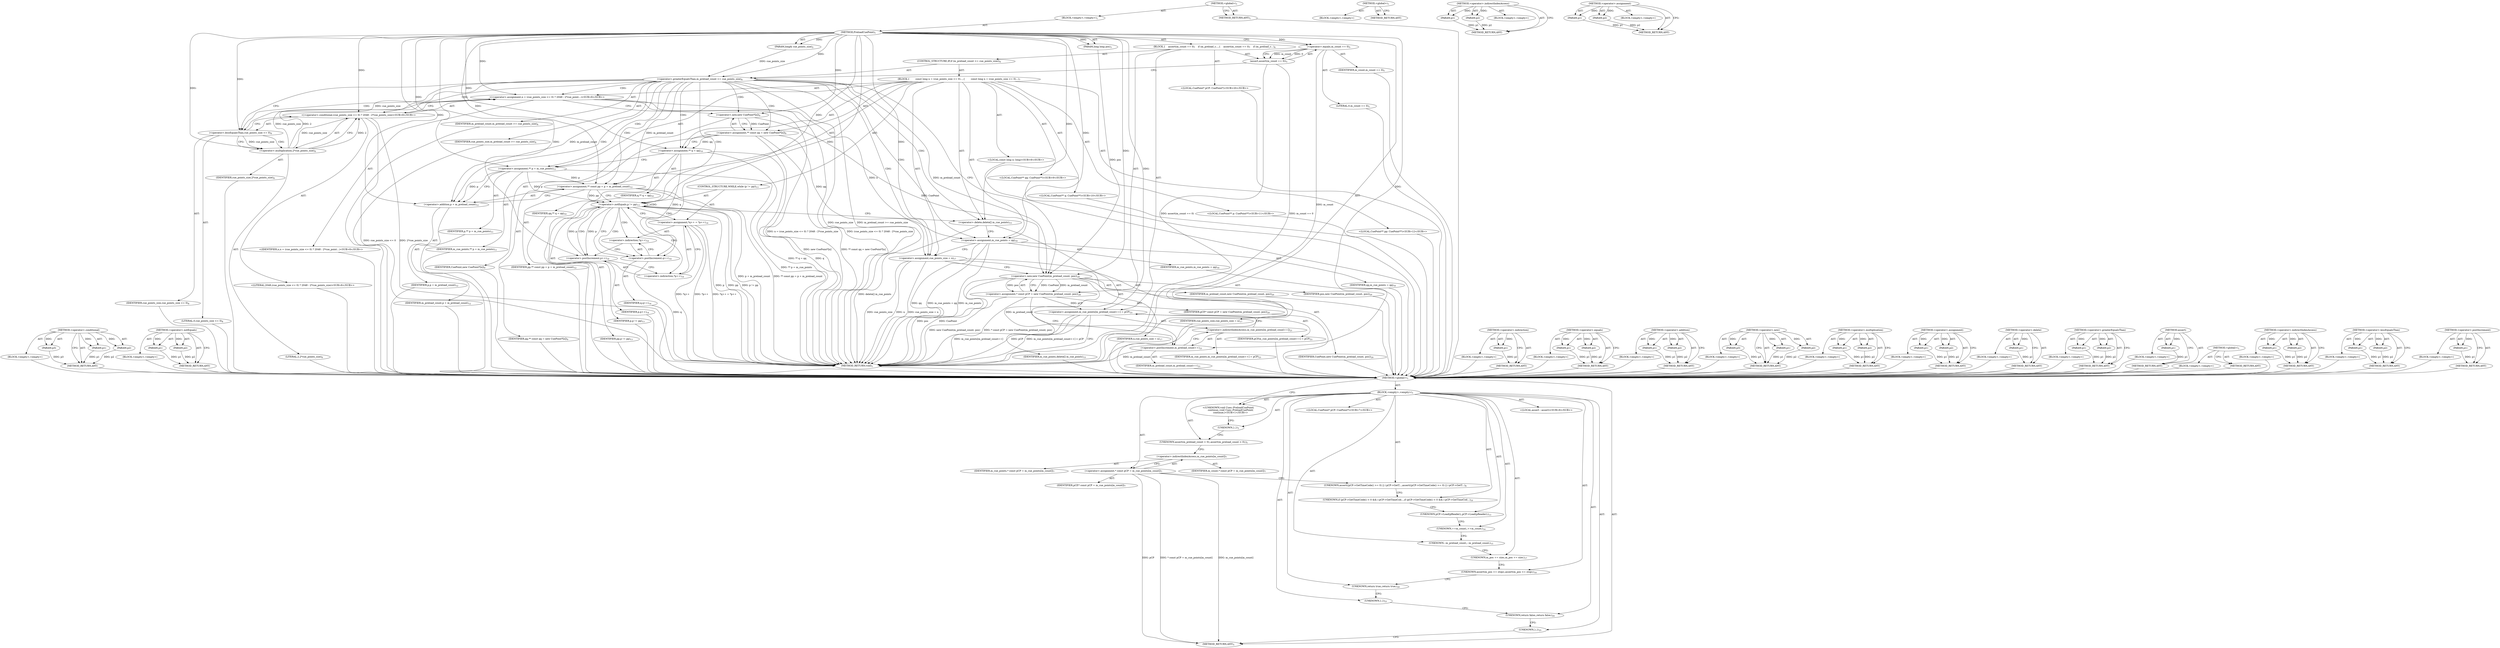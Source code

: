 digraph "&lt;operator&gt;.assignment" {
vulnerable_129 [label=<(METHOD,&lt;operator&gt;.conditional)>];
vulnerable_130 [label=<(PARAM,p1)>];
vulnerable_131 [label=<(PARAM,p2)>];
vulnerable_132 [label=<(PARAM,p3)>];
vulnerable_133 [label=<(BLOCK,&lt;empty&gt;,&lt;empty&gt;)>];
vulnerable_134 [label=<(METHOD_RETURN,ANY)>];
vulnerable_156 [label=<(METHOD,&lt;operator&gt;.notEquals)>];
vulnerable_157 [label=<(PARAM,p1)>];
vulnerable_158 [label=<(PARAM,p2)>];
vulnerable_159 [label=<(BLOCK,&lt;empty&gt;,&lt;empty&gt;)>];
vulnerable_160 [label=<(METHOD_RETURN,ANY)>];
vulnerable_6 [label=<(METHOD,&lt;global&gt;)<SUB>1</SUB>>];
vulnerable_7 [label=<(BLOCK,&lt;empty&gt;,&lt;empty&gt;)<SUB>1</SUB>>];
vulnerable_8 [label=<(METHOD,PreloadCuePoint)<SUB>1</SUB>>];
vulnerable_9 [label=<(PARAM,long&amp; cue_points_size)<SUB>2</SUB>>];
vulnerable_10 [label=<(PARAM,long long pos)<SUB>3</SUB>>];
vulnerable_11 [label=<(BLOCK,{
    assert(m_count == 0);
    if (m_preload_c...,{
    assert(m_count == 0);
    if (m_preload_c...)<SUB>4</SUB>>];
vulnerable_12 [label=<(assert,assert(m_count == 0))<SUB>5</SUB>>];
vulnerable_13 [label=<(&lt;operator&gt;.equals,m_count == 0)<SUB>5</SUB>>];
vulnerable_14 [label=<(IDENTIFIER,m_count,m_count == 0)<SUB>5</SUB>>];
vulnerable_15 [label=<(LITERAL,0,m_count == 0)<SUB>5</SUB>>];
vulnerable_16 [label=<(CONTROL_STRUCTURE,IF,if (m_preload_count &gt;= cue_points_size))<SUB>6</SUB>>];
vulnerable_17 [label=<(&lt;operator&gt;.greaterEqualsThan,m_preload_count &gt;= cue_points_size)<SUB>6</SUB>>];
vulnerable_18 [label=<(IDENTIFIER,m_preload_count,m_preload_count &gt;= cue_points_size)<SUB>6</SUB>>];
vulnerable_19 [label=<(IDENTIFIER,cue_points_size,m_preload_count &gt;= cue_points_size)<SUB>6</SUB>>];
vulnerable_20 [label=<(BLOCK,{
        const long n = (cue_points_size &lt;= 0)...,{
        const long n = (cue_points_size &lt;= 0)...)<SUB>7</SUB>>];
vulnerable_21 [label="<(LOCAL,const long n: long)<SUB>8</SUB>>"];
vulnerable_22 [label="<(&lt;operator&gt;.assignment,n = (cue_points_size &lt;= 0) ? 2048 : 2*cue_point...)<SUB>8</SUB>>"];
vulnerable_23 [label="<(IDENTIFIER,n,n = (cue_points_size &lt;= 0) ? 2048 : 2*cue_point...)<SUB>8</SUB>>"];
vulnerable_24 [label="<(&lt;operator&gt;.conditional,(cue_points_size &lt;= 0) ? 2048 : 2*cue_points_size)<SUB>8</SUB>>"];
vulnerable_25 [label=<(&lt;operator&gt;.lessEqualsThan,cue_points_size &lt;= 0)<SUB>8</SUB>>];
vulnerable_26 [label=<(IDENTIFIER,cue_points_size,cue_points_size &lt;= 0)<SUB>8</SUB>>];
vulnerable_27 [label=<(LITERAL,0,cue_points_size &lt;= 0)<SUB>8</SUB>>];
vulnerable_28 [label="<(LITERAL,2048,(cue_points_size &lt;= 0) ? 2048 : 2*cue_points_size)<SUB>8</SUB>>"];
vulnerable_29 [label=<(&lt;operator&gt;.multiplication,2*cue_points_size)<SUB>8</SUB>>];
vulnerable_30 [label=<(LITERAL,2,2*cue_points_size)<SUB>8</SUB>>];
vulnerable_31 [label=<(IDENTIFIER,cue_points_size,2*cue_points_size)<SUB>8</SUB>>];
vulnerable_32 [label="<(LOCAL,CuePoint** qq: CuePoint**)<SUB>9</SUB>>"];
vulnerable_33 [label=<(&lt;operator&gt;.assignment,** const qq = new CuePoint*[n])<SUB>9</SUB>>];
vulnerable_34 [label=<(IDENTIFIER,qq,** const qq = new CuePoint*[n])<SUB>9</SUB>>];
vulnerable_35 [label=<(&lt;operator&gt;.new,new CuePoint*[n])<SUB>9</SUB>>];
vulnerable_36 [label=<(IDENTIFIER,CuePoint,new CuePoint*[n])<SUB>9</SUB>>];
vulnerable_37 [label="<(LOCAL,CuePoint** q: CuePoint**)<SUB>10</SUB>>"];
vulnerable_38 [label=<(&lt;operator&gt;.assignment,** q = qq)<SUB>10</SUB>>];
vulnerable_39 [label=<(IDENTIFIER,q,** q = qq)<SUB>10</SUB>>];
vulnerable_40 [label=<(IDENTIFIER,qq,** q = qq)<SUB>10</SUB>>];
vulnerable_41 [label="<(LOCAL,CuePoint** p: CuePoint**)<SUB>11</SUB>>"];
vulnerable_42 [label=<(&lt;operator&gt;.assignment,** p = m_cue_points)<SUB>11</SUB>>];
vulnerable_43 [label=<(IDENTIFIER,p,** p = m_cue_points)<SUB>11</SUB>>];
vulnerable_44 [label=<(IDENTIFIER,m_cue_points,** p = m_cue_points)<SUB>11</SUB>>];
vulnerable_45 [label="<(LOCAL,CuePoint** pp: CuePoint**)<SUB>12</SUB>>"];
vulnerable_46 [label=<(&lt;operator&gt;.assignment,** const pp = p + m_preload_count)<SUB>12</SUB>>];
vulnerable_47 [label=<(IDENTIFIER,pp,** const pp = p + m_preload_count)<SUB>12</SUB>>];
vulnerable_48 [label=<(&lt;operator&gt;.addition,p + m_preload_count)<SUB>12</SUB>>];
vulnerable_49 [label=<(IDENTIFIER,p,p + m_preload_count)<SUB>12</SUB>>];
vulnerable_50 [label=<(IDENTIFIER,m_preload_count,p + m_preload_count)<SUB>12</SUB>>];
vulnerable_51 [label=<(CONTROL_STRUCTURE,WHILE,while (p != pp))<SUB>13</SUB>>];
vulnerable_52 [label=<(&lt;operator&gt;.notEquals,p != pp)<SUB>13</SUB>>];
vulnerable_53 [label=<(IDENTIFIER,p,p != pp)<SUB>13</SUB>>];
vulnerable_54 [label=<(IDENTIFIER,pp,p != pp)<SUB>13</SUB>>];
vulnerable_55 [label=<(&lt;operator&gt;.assignment,*q++ = *p++)<SUB>14</SUB>>];
vulnerable_56 [label=<(&lt;operator&gt;.indirection,*q++)<SUB>14</SUB>>];
vulnerable_57 [label=<(&lt;operator&gt;.postIncrement,q++)<SUB>14</SUB>>];
vulnerable_58 [label=<(IDENTIFIER,q,q++)<SUB>14</SUB>>];
vulnerable_59 [label=<(&lt;operator&gt;.indirection,*p++)<SUB>14</SUB>>];
vulnerable_60 [label=<(&lt;operator&gt;.postIncrement,p++)<SUB>14</SUB>>];
vulnerable_61 [label=<(IDENTIFIER,p,p++)<SUB>14</SUB>>];
vulnerable_62 [label=<(&lt;operator&gt;.delete,delete[] m_cue_points)<SUB>15</SUB>>];
vulnerable_63 [label=<(IDENTIFIER,m_cue_points,delete[] m_cue_points)<SUB>15</SUB>>];
vulnerable_64 [label=<(&lt;operator&gt;.assignment,m_cue_points = qq)<SUB>16</SUB>>];
vulnerable_65 [label=<(IDENTIFIER,m_cue_points,m_cue_points = qq)<SUB>16</SUB>>];
vulnerable_66 [label=<(IDENTIFIER,qq,m_cue_points = qq)<SUB>16</SUB>>];
vulnerable_67 [label=<(&lt;operator&gt;.assignment,cue_points_size = n)<SUB>17</SUB>>];
vulnerable_68 [label=<(IDENTIFIER,cue_points_size,cue_points_size = n)<SUB>17</SUB>>];
vulnerable_69 [label=<(IDENTIFIER,n,cue_points_size = n)<SUB>17</SUB>>];
vulnerable_70 [label="<(LOCAL,CuePoint* pCP: CuePoint*)<SUB>20</SUB>>"];
vulnerable_71 [label=<(&lt;operator&gt;.assignment,* const pCP = new CuePoint(m_preload_count, pos))<SUB>20</SUB>>];
vulnerable_72 [label=<(IDENTIFIER,pCP,* const pCP = new CuePoint(m_preload_count, pos))<SUB>20</SUB>>];
vulnerable_73 [label=<(&lt;operator&gt;.new,new CuePoint(m_preload_count, pos))<SUB>20</SUB>>];
vulnerable_74 [label=<(IDENTIFIER,CuePoint,new CuePoint(m_preload_count, pos))<SUB>20</SUB>>];
vulnerable_75 [label=<(IDENTIFIER,m_preload_count,new CuePoint(m_preload_count, pos))<SUB>20</SUB>>];
vulnerable_76 [label=<(IDENTIFIER,pos,new CuePoint(m_preload_count, pos))<SUB>20</SUB>>];
vulnerable_77 [label=<(&lt;operator&gt;.assignment,m_cue_points[m_preload_count++] = pCP)<SUB>21</SUB>>];
vulnerable_78 [label=<(&lt;operator&gt;.indirectIndexAccess,m_cue_points[m_preload_count++])<SUB>21</SUB>>];
vulnerable_79 [label=<(IDENTIFIER,m_cue_points,m_cue_points[m_preload_count++] = pCP)<SUB>21</SUB>>];
vulnerable_80 [label=<(&lt;operator&gt;.postIncrement,m_preload_count++)<SUB>21</SUB>>];
vulnerable_81 [label=<(IDENTIFIER,m_preload_count,m_preload_count++)<SUB>21</SUB>>];
vulnerable_82 [label=<(IDENTIFIER,pCP,m_cue_points[m_preload_count++] = pCP)<SUB>21</SUB>>];
vulnerable_83 [label=<(METHOD_RETURN,void)<SUB>1</SUB>>];
vulnerable_85 [label=<(METHOD_RETURN,ANY)<SUB>1</SUB>>];
vulnerable_161 [label=<(METHOD,&lt;operator&gt;.indirection)>];
vulnerable_162 [label=<(PARAM,p1)>];
vulnerable_163 [label=<(BLOCK,&lt;empty&gt;,&lt;empty&gt;)>];
vulnerable_164 [label=<(METHOD_RETURN,ANY)>];
vulnerable_114 [label=<(METHOD,&lt;operator&gt;.equals)>];
vulnerable_115 [label=<(PARAM,p1)>];
vulnerable_116 [label=<(PARAM,p2)>];
vulnerable_117 [label=<(BLOCK,&lt;empty&gt;,&lt;empty&gt;)>];
vulnerable_118 [label=<(METHOD_RETURN,ANY)>];
vulnerable_151 [label=<(METHOD,&lt;operator&gt;.addition)>];
vulnerable_152 [label=<(PARAM,p1)>];
vulnerable_153 [label=<(PARAM,p2)>];
vulnerable_154 [label=<(BLOCK,&lt;empty&gt;,&lt;empty&gt;)>];
vulnerable_155 [label=<(METHOD_RETURN,ANY)>];
vulnerable_145 [label=<(METHOD,&lt;operator&gt;.new)>];
vulnerable_146 [label=<(PARAM,p1)>];
vulnerable_147 [label=<(PARAM,p2)>];
vulnerable_148 [label=<(PARAM,p3)>];
vulnerable_149 [label=<(BLOCK,&lt;empty&gt;,&lt;empty&gt;)>];
vulnerable_150 [label=<(METHOD_RETURN,ANY)>];
vulnerable_140 [label=<(METHOD,&lt;operator&gt;.multiplication)>];
vulnerable_141 [label=<(PARAM,p1)>];
vulnerable_142 [label=<(PARAM,p2)>];
vulnerable_143 [label=<(BLOCK,&lt;empty&gt;,&lt;empty&gt;)>];
vulnerable_144 [label=<(METHOD_RETURN,ANY)>];
vulnerable_124 [label=<(METHOD,&lt;operator&gt;.assignment)>];
vulnerable_125 [label=<(PARAM,p1)>];
vulnerable_126 [label=<(PARAM,p2)>];
vulnerable_127 [label=<(BLOCK,&lt;empty&gt;,&lt;empty&gt;)>];
vulnerable_128 [label=<(METHOD_RETURN,ANY)>];
vulnerable_169 [label=<(METHOD,&lt;operator&gt;.delete)>];
vulnerable_170 [label=<(PARAM,p1)>];
vulnerable_171 [label=<(BLOCK,&lt;empty&gt;,&lt;empty&gt;)>];
vulnerable_172 [label=<(METHOD_RETURN,ANY)>];
vulnerable_119 [label=<(METHOD,&lt;operator&gt;.greaterEqualsThan)>];
vulnerable_120 [label=<(PARAM,p1)>];
vulnerable_121 [label=<(PARAM,p2)>];
vulnerable_122 [label=<(BLOCK,&lt;empty&gt;,&lt;empty&gt;)>];
vulnerable_123 [label=<(METHOD_RETURN,ANY)>];
vulnerable_110 [label=<(METHOD,assert)>];
vulnerable_111 [label=<(PARAM,p1)>];
vulnerable_112 [label=<(BLOCK,&lt;empty&gt;,&lt;empty&gt;)>];
vulnerable_113 [label=<(METHOD_RETURN,ANY)>];
vulnerable_104 [label=<(METHOD,&lt;global&gt;)<SUB>1</SUB>>];
vulnerable_105 [label=<(BLOCK,&lt;empty&gt;,&lt;empty&gt;)>];
vulnerable_106 [label=<(METHOD_RETURN,ANY)>];
vulnerable_173 [label=<(METHOD,&lt;operator&gt;.indirectIndexAccess)>];
vulnerable_174 [label=<(PARAM,p1)>];
vulnerable_175 [label=<(PARAM,p2)>];
vulnerable_176 [label=<(BLOCK,&lt;empty&gt;,&lt;empty&gt;)>];
vulnerable_177 [label=<(METHOD_RETURN,ANY)>];
vulnerable_135 [label=<(METHOD,&lt;operator&gt;.lessEqualsThan)>];
vulnerable_136 [label=<(PARAM,p1)>];
vulnerable_137 [label=<(PARAM,p2)>];
vulnerable_138 [label=<(BLOCK,&lt;empty&gt;,&lt;empty&gt;)>];
vulnerable_139 [label=<(METHOD_RETURN,ANY)>];
vulnerable_165 [label=<(METHOD,&lt;operator&gt;.postIncrement)>];
vulnerable_166 [label=<(PARAM,p1)>];
vulnerable_167 [label=<(BLOCK,&lt;empty&gt;,&lt;empty&gt;)>];
vulnerable_168 [label=<(METHOD_RETURN,ANY)>];
fixed_6 [label=<(METHOD,&lt;global&gt;)<SUB>1</SUB>>];
fixed_7 [label=<(BLOCK,&lt;empty&gt;,&lt;empty&gt;)<SUB>1</SUB>>];
fixed_8 [label="<(UNKNOWN,void Cues::PreloadCuePoint(
      continue;,void Cues::PreloadCuePoint(
      continue;)<SUB>1</SUB>>"];
fixed_9 [label=<(UNKNOWN,},})<SUB>3</SUB>>];
fixed_10 [label=<(UNKNOWN,assert(m_preload_count &gt; 0);,assert(m_preload_count &gt; 0);)<SUB>5</SUB>>];
fixed_11 [label="<(LOCAL,CuePoint* pCP: CuePoint*)<SUB>7</SUB>>"];
fixed_12 [label=<(&lt;operator&gt;.assignment,* const pCP = m_cue_points[m_count])<SUB>7</SUB>>];
fixed_13 [label=<(IDENTIFIER,pCP,* const pCP = m_cue_points[m_count])<SUB>7</SUB>>];
fixed_14 [label=<(&lt;operator&gt;.indirectIndexAccess,m_cue_points[m_count])<SUB>7</SUB>>];
fixed_15 [label=<(IDENTIFIER,m_cue_points,* const pCP = m_cue_points[m_count])<SUB>7</SUB>>];
fixed_16 [label=<(IDENTIFIER,m_count,* const pCP = m_cue_points[m_count])<SUB>7</SUB>>];
fixed_17 [label="<(LOCAL,assert : assert)<SUB>8</SUB>>"];
fixed_18 [label=<(UNKNOWN,assert((pCP-&gt;GetTimeCode() &gt;= 0) || (-pCP-&gt;GetT...,assert((pCP-&gt;GetTimeCode() &gt;= 0) || (-pCP-&gt;GetT...)<SUB>9</SUB>>];
fixed_19 [label=<(UNKNOWN,if (pCP-&gt;GetTimeCode() &lt; 0 &amp;&amp; (-pCP-&gt;GetTimeCod...,if (pCP-&gt;GetTimeCode() &lt; 0 &amp;&amp; (-pCP-&gt;GetTimeCod...)<SUB>10</SUB>>];
fixed_20 [label=<(UNKNOWN,pCP-&gt;Load(pReader);,pCP-&gt;Load(pReader);)<SUB>13</SUB>>];
fixed_21 [label=<(UNKNOWN,++m_count;,++m_count;)<SUB>14</SUB>>];
fixed_22 [label=<(UNKNOWN,--m_preload_count;,--m_preload_count;)<SUB>15</SUB>>];
fixed_23 [label=<(UNKNOWN,m_pos += size;,m_pos += size;)<SUB>17</SUB>>];
fixed_24 [label=<(UNKNOWN,assert(m_pos &lt;= stop);,assert(m_pos &lt;= stop);)<SUB>18</SUB>>];
fixed_25 [label=<(UNKNOWN,return true;,return true;)<SUB>20</SUB>>];
fixed_26 [label=<(UNKNOWN,},})<SUB>21</SUB>>];
fixed_27 [label=<(UNKNOWN,return false;,return false;)<SUB>24</SUB>>];
fixed_28 [label=<(UNKNOWN,},})<SUB>25</SUB>>];
fixed_29 [label=<(METHOD_RETURN,ANY)<SUB>1</SUB>>];
fixed_38 [label=<(METHOD,&lt;global&gt;)<SUB>1</SUB>>];
fixed_39 [label=<(BLOCK,&lt;empty&gt;,&lt;empty&gt;)>];
fixed_40 [label=<(METHOD_RETURN,ANY)>];
fixed_49 [label=<(METHOD,&lt;operator&gt;.indirectIndexAccess)>];
fixed_50 [label=<(PARAM,p1)>];
fixed_51 [label=<(PARAM,p2)>];
fixed_52 [label=<(BLOCK,&lt;empty&gt;,&lt;empty&gt;)>];
fixed_53 [label=<(METHOD_RETURN,ANY)>];
fixed_44 [label=<(METHOD,&lt;operator&gt;.assignment)>];
fixed_45 [label=<(PARAM,p1)>];
fixed_46 [label=<(PARAM,p2)>];
fixed_47 [label=<(BLOCK,&lt;empty&gt;,&lt;empty&gt;)>];
fixed_48 [label=<(METHOD_RETURN,ANY)>];
vulnerable_129 -> vulnerable_130  [key=0, label="AST: "];
vulnerable_129 -> vulnerable_130  [key=1, label="DDG: "];
vulnerable_129 -> vulnerable_133  [key=0, label="AST: "];
vulnerable_129 -> vulnerable_131  [key=0, label="AST: "];
vulnerable_129 -> vulnerable_131  [key=1, label="DDG: "];
vulnerable_129 -> vulnerable_134  [key=0, label="AST: "];
vulnerable_129 -> vulnerable_134  [key=1, label="CFG: "];
vulnerable_129 -> vulnerable_132  [key=0, label="AST: "];
vulnerable_129 -> vulnerable_132  [key=1, label="DDG: "];
vulnerable_130 -> vulnerable_134  [key=0, label="DDG: p1"];
vulnerable_131 -> vulnerable_134  [key=0, label="DDG: p2"];
vulnerable_132 -> vulnerable_134  [key=0, label="DDG: p3"];
vulnerable_133 -> fixed_6  [key=0];
vulnerable_134 -> fixed_6  [key=0];
vulnerable_156 -> vulnerable_157  [key=0, label="AST: "];
vulnerable_156 -> vulnerable_157  [key=1, label="DDG: "];
vulnerable_156 -> vulnerable_159  [key=0, label="AST: "];
vulnerable_156 -> vulnerable_158  [key=0, label="AST: "];
vulnerable_156 -> vulnerable_158  [key=1, label="DDG: "];
vulnerable_156 -> vulnerable_160  [key=0, label="AST: "];
vulnerable_156 -> vulnerable_160  [key=1, label="CFG: "];
vulnerable_157 -> vulnerable_160  [key=0, label="DDG: p1"];
vulnerable_158 -> vulnerable_160  [key=0, label="DDG: p2"];
vulnerable_159 -> fixed_6  [key=0];
vulnerable_160 -> fixed_6  [key=0];
vulnerable_6 -> vulnerable_7  [key=0, label="AST: "];
vulnerable_6 -> vulnerable_85  [key=0, label="AST: "];
vulnerable_6 -> vulnerable_85  [key=1, label="CFG: "];
vulnerable_7 -> vulnerable_8  [key=0, label="AST: "];
vulnerable_8 -> vulnerable_9  [key=0, label="AST: "];
vulnerable_8 -> vulnerable_9  [key=1, label="DDG: "];
vulnerable_8 -> vulnerable_10  [key=0, label="AST: "];
vulnerable_8 -> vulnerable_10  [key=1, label="DDG: "];
vulnerable_8 -> vulnerable_11  [key=0, label="AST: "];
vulnerable_8 -> vulnerable_83  [key=0, label="AST: "];
vulnerable_8 -> vulnerable_13  [key=0, label="CFG: "];
vulnerable_8 -> vulnerable_13  [key=1, label="DDG: "];
vulnerable_8 -> vulnerable_77  [key=0, label="DDG: "];
vulnerable_8 -> vulnerable_17  [key=0, label="DDG: "];
vulnerable_8 -> vulnerable_22  [key=0, label="DDG: "];
vulnerable_8 -> vulnerable_38  [key=0, label="DDG: "];
vulnerable_8 -> vulnerable_42  [key=0, label="DDG: "];
vulnerable_8 -> vulnerable_46  [key=0, label="DDG: "];
vulnerable_8 -> vulnerable_64  [key=0, label="DDG: "];
vulnerable_8 -> vulnerable_67  [key=0, label="DDG: "];
vulnerable_8 -> vulnerable_73  [key=0, label="DDG: "];
vulnerable_8 -> vulnerable_62  [key=0, label="DDG: "];
vulnerable_8 -> vulnerable_80  [key=0, label="DDG: "];
vulnerable_8 -> vulnerable_24  [key=0, label="DDG: "];
vulnerable_8 -> vulnerable_35  [key=0, label="DDG: "];
vulnerable_8 -> vulnerable_48  [key=0, label="DDG: "];
vulnerable_8 -> vulnerable_52  [key=0, label="DDG: "];
vulnerable_8 -> vulnerable_25  [key=0, label="DDG: "];
vulnerable_8 -> vulnerable_29  [key=0, label="DDG: "];
vulnerable_8 -> vulnerable_57  [key=0, label="DDG: "];
vulnerable_8 -> vulnerable_60  [key=0, label="DDG: "];
vulnerable_9 -> vulnerable_17  [key=0, label="DDG: cue_points_size"];
vulnerable_10 -> vulnerable_73  [key=0, label="DDG: pos"];
vulnerable_11 -> vulnerable_12  [key=0, label="AST: "];
vulnerable_11 -> vulnerable_16  [key=0, label="AST: "];
vulnerable_11 -> vulnerable_70  [key=0, label="AST: "];
vulnerable_11 -> vulnerable_71  [key=0, label="AST: "];
vulnerable_11 -> vulnerable_77  [key=0, label="AST: "];
vulnerable_12 -> vulnerable_13  [key=0, label="AST: "];
vulnerable_12 -> vulnerable_17  [key=0, label="CFG: "];
vulnerable_12 -> vulnerable_83  [key=0, label="DDG: m_count == 0"];
vulnerable_12 -> vulnerable_83  [key=1, label="DDG: assert(m_count == 0)"];
vulnerable_13 -> vulnerable_14  [key=0, label="AST: "];
vulnerable_13 -> vulnerable_15  [key=0, label="AST: "];
vulnerable_13 -> vulnerable_12  [key=0, label="CFG: "];
vulnerable_13 -> vulnerable_12  [key=1, label="DDG: m_count"];
vulnerable_13 -> vulnerable_12  [key=2, label="DDG: 0"];
vulnerable_13 -> vulnerable_83  [key=0, label="DDG: m_count"];
vulnerable_14 -> fixed_6  [key=0];
vulnerable_15 -> fixed_6  [key=0];
vulnerable_16 -> vulnerable_17  [key=0, label="AST: "];
vulnerable_16 -> vulnerable_20  [key=0, label="AST: "];
vulnerable_17 -> vulnerable_18  [key=0, label="AST: "];
vulnerable_17 -> vulnerable_19  [key=0, label="AST: "];
vulnerable_17 -> vulnerable_25  [key=0, label="CFG: "];
vulnerable_17 -> vulnerable_25  [key=1, label="DDG: cue_points_size"];
vulnerable_17 -> vulnerable_25  [key=2, label="CDG: "];
vulnerable_17 -> vulnerable_73  [key=0, label="CFG: "];
vulnerable_17 -> vulnerable_73  [key=1, label="DDG: m_preload_count"];
vulnerable_17 -> vulnerable_83  [key=0, label="DDG: cue_points_size"];
vulnerable_17 -> vulnerable_83  [key=1, label="DDG: m_preload_count &gt;= cue_points_size"];
vulnerable_17 -> vulnerable_46  [key=0, label="DDG: m_preload_count"];
vulnerable_17 -> vulnerable_46  [key=1, label="CDG: "];
vulnerable_17 -> vulnerable_48  [key=0, label="DDG: m_preload_count"];
vulnerable_17 -> vulnerable_48  [key=1, label="CDG: "];
vulnerable_17 -> vulnerable_24  [key=0, label="CDG: "];
vulnerable_17 -> vulnerable_33  [key=0, label="CDG: "];
vulnerable_17 -> vulnerable_64  [key=0, label="CDG: "];
vulnerable_17 -> vulnerable_42  [key=0, label="CDG: "];
vulnerable_17 -> vulnerable_52  [key=0, label="CDG: "];
vulnerable_17 -> vulnerable_38  [key=0, label="CDG: "];
vulnerable_17 -> vulnerable_22  [key=0, label="CDG: "];
vulnerable_17 -> vulnerable_67  [key=0, label="CDG: "];
vulnerable_17 -> vulnerable_35  [key=0, label="CDG: "];
vulnerable_17 -> vulnerable_62  [key=0, label="CDG: "];
vulnerable_18 -> fixed_6  [key=0];
vulnerable_19 -> fixed_6  [key=0];
vulnerable_20 -> vulnerable_21  [key=0, label="AST: "];
vulnerable_20 -> vulnerable_22  [key=0, label="AST: "];
vulnerable_20 -> vulnerable_32  [key=0, label="AST: "];
vulnerable_20 -> vulnerable_33  [key=0, label="AST: "];
vulnerable_20 -> vulnerable_37  [key=0, label="AST: "];
vulnerable_20 -> vulnerable_38  [key=0, label="AST: "];
vulnerable_20 -> vulnerable_41  [key=0, label="AST: "];
vulnerable_20 -> vulnerable_42  [key=0, label="AST: "];
vulnerable_20 -> vulnerable_45  [key=0, label="AST: "];
vulnerable_20 -> vulnerable_46  [key=0, label="AST: "];
vulnerable_20 -> vulnerable_51  [key=0, label="AST: "];
vulnerable_20 -> vulnerable_62  [key=0, label="AST: "];
vulnerable_20 -> vulnerable_64  [key=0, label="AST: "];
vulnerable_20 -> vulnerable_67  [key=0, label="AST: "];
vulnerable_21 -> fixed_6  [key=0];
vulnerable_22 -> vulnerable_23  [key=0, label="AST: "];
vulnerable_22 -> vulnerable_24  [key=0, label="AST: "];
vulnerable_22 -> vulnerable_35  [key=0, label="CFG: "];
vulnerable_22 -> vulnerable_83  [key=0, label="DDG: (cue_points_size &lt;= 0) ? 2048 : 2*cue_points_size"];
vulnerable_22 -> vulnerable_83  [key=1, label="DDG: n = (cue_points_size &lt;= 0) ? 2048 : 2*cue_points_size"];
vulnerable_22 -> vulnerable_67  [key=0, label="DDG: n"];
vulnerable_23 -> fixed_6  [key=0];
vulnerable_24 -> vulnerable_25  [key=0, label="AST: "];
vulnerable_24 -> vulnerable_28  [key=0, label="AST: "];
vulnerable_24 -> vulnerable_29  [key=0, label="AST: "];
vulnerable_24 -> vulnerable_22  [key=0, label="CFG: "];
vulnerable_24 -> vulnerable_83  [key=0, label="DDG: cue_points_size &lt;= 0"];
vulnerable_24 -> vulnerable_83  [key=1, label="DDG: 2*cue_points_size"];
vulnerable_25 -> vulnerable_26  [key=0, label="AST: "];
vulnerable_25 -> vulnerable_27  [key=0, label="AST: "];
vulnerable_25 -> vulnerable_24  [key=0, label="CFG: "];
vulnerable_25 -> vulnerable_29  [key=0, label="CFG: "];
vulnerable_25 -> vulnerable_29  [key=1, label="DDG: cue_points_size"];
vulnerable_25 -> vulnerable_29  [key=2, label="CDG: "];
vulnerable_26 -> fixed_6  [key=0];
vulnerable_27 -> fixed_6  [key=0];
vulnerable_28 -> fixed_6  [key=0];
vulnerable_29 -> vulnerable_30  [key=0, label="AST: "];
vulnerable_29 -> vulnerable_31  [key=0, label="AST: "];
vulnerable_29 -> vulnerable_24  [key=0, label="CFG: "];
vulnerable_29 -> vulnerable_24  [key=1, label="DDG: 2"];
vulnerable_29 -> vulnerable_24  [key=2, label="DDG: cue_points_size"];
vulnerable_29 -> vulnerable_22  [key=0, label="DDG: 2"];
vulnerable_29 -> vulnerable_22  [key=1, label="DDG: cue_points_size"];
vulnerable_30 -> fixed_6  [key=0];
vulnerable_31 -> fixed_6  [key=0];
vulnerable_32 -> fixed_6  [key=0];
vulnerable_33 -> vulnerable_34  [key=0, label="AST: "];
vulnerable_33 -> vulnerable_35  [key=0, label="AST: "];
vulnerable_33 -> vulnerable_38  [key=0, label="CFG: "];
vulnerable_33 -> vulnerable_38  [key=1, label="DDG: qq"];
vulnerable_33 -> vulnerable_83  [key=0, label="DDG: new CuePoint*[n]"];
vulnerable_33 -> vulnerable_83  [key=1, label="DDG: ** const qq = new CuePoint*[n]"];
vulnerable_33 -> vulnerable_64  [key=0, label="DDG: qq"];
vulnerable_34 -> fixed_6  [key=0];
vulnerable_35 -> vulnerable_36  [key=0, label="AST: "];
vulnerable_35 -> vulnerable_33  [key=0, label="CFG: "];
vulnerable_35 -> vulnerable_33  [key=1, label="DDG: CuePoint"];
vulnerable_35 -> vulnerable_73  [key=0, label="DDG: CuePoint"];
vulnerable_36 -> fixed_6  [key=0];
vulnerable_37 -> fixed_6  [key=0];
vulnerable_38 -> vulnerable_39  [key=0, label="AST: "];
vulnerable_38 -> vulnerable_40  [key=0, label="AST: "];
vulnerable_38 -> vulnerable_42  [key=0, label="CFG: "];
vulnerable_38 -> vulnerable_83  [key=0, label="DDG: q"];
vulnerable_38 -> vulnerable_83  [key=1, label="DDG: ** q = qq"];
vulnerable_38 -> vulnerable_57  [key=0, label="DDG: q"];
vulnerable_39 -> fixed_6  [key=0];
vulnerable_40 -> fixed_6  [key=0];
vulnerable_41 -> fixed_6  [key=0];
vulnerable_42 -> vulnerable_43  [key=0, label="AST: "];
vulnerable_42 -> vulnerable_44  [key=0, label="AST: "];
vulnerable_42 -> vulnerable_48  [key=0, label="CFG: "];
vulnerable_42 -> vulnerable_48  [key=1, label="DDG: p"];
vulnerable_42 -> vulnerable_83  [key=0, label="DDG: ** p = m_cue_points"];
vulnerable_42 -> vulnerable_46  [key=0, label="DDG: p"];
vulnerable_42 -> vulnerable_52  [key=0, label="DDG: p"];
vulnerable_43 -> fixed_6  [key=0];
vulnerable_44 -> fixed_6  [key=0];
vulnerable_45 -> fixed_6  [key=0];
vulnerable_46 -> vulnerable_47  [key=0, label="AST: "];
vulnerable_46 -> vulnerable_48  [key=0, label="AST: "];
vulnerable_46 -> vulnerable_52  [key=0, label="CFG: "];
vulnerable_46 -> vulnerable_52  [key=1, label="DDG: pp"];
vulnerable_46 -> vulnerable_83  [key=0, label="DDG: p + m_preload_count"];
vulnerable_46 -> vulnerable_83  [key=1, label="DDG: ** const pp = p + m_preload_count"];
vulnerable_47 -> fixed_6  [key=0];
vulnerable_48 -> vulnerable_49  [key=0, label="AST: "];
vulnerable_48 -> vulnerable_50  [key=0, label="AST: "];
vulnerable_48 -> vulnerable_46  [key=0, label="CFG: "];
vulnerable_49 -> fixed_6  [key=0];
vulnerable_50 -> fixed_6  [key=0];
vulnerable_51 -> vulnerable_52  [key=0, label="AST: "];
vulnerable_51 -> vulnerable_55  [key=0, label="AST: "];
vulnerable_52 -> vulnerable_53  [key=0, label="AST: "];
vulnerable_52 -> vulnerable_54  [key=0, label="AST: "];
vulnerable_52 -> vulnerable_57  [key=0, label="CFG: "];
vulnerable_52 -> vulnerable_57  [key=1, label="CDG: "];
vulnerable_52 -> vulnerable_62  [key=0, label="CFG: "];
vulnerable_52 -> vulnerable_83  [key=0, label="DDG: p"];
vulnerable_52 -> vulnerable_83  [key=1, label="DDG: pp"];
vulnerable_52 -> vulnerable_83  [key=2, label="DDG: p != pp"];
vulnerable_52 -> vulnerable_60  [key=0, label="DDG: p"];
vulnerable_52 -> vulnerable_60  [key=1, label="CDG: "];
vulnerable_52 -> vulnerable_52  [key=0, label="CDG: "];
vulnerable_52 -> vulnerable_56  [key=0, label="CDG: "];
vulnerable_52 -> vulnerable_59  [key=0, label="CDG: "];
vulnerable_52 -> vulnerable_55  [key=0, label="CDG: "];
vulnerable_53 -> fixed_6  [key=0];
vulnerable_54 -> fixed_6  [key=0];
vulnerable_55 -> vulnerable_56  [key=0, label="AST: "];
vulnerable_55 -> vulnerable_59  [key=0, label="AST: "];
vulnerable_55 -> vulnerable_52  [key=0, label="CFG: "];
vulnerable_55 -> vulnerable_83  [key=0, label="DDG: *q++"];
vulnerable_55 -> vulnerable_83  [key=1, label="DDG: *p++"];
vulnerable_55 -> vulnerable_83  [key=2, label="DDG: *q++ = *p++"];
vulnerable_56 -> vulnerable_57  [key=0, label="AST: "];
vulnerable_56 -> vulnerable_60  [key=0, label="CFG: "];
vulnerable_57 -> vulnerable_58  [key=0, label="AST: "];
vulnerable_57 -> vulnerable_56  [key=0, label="CFG: "];
vulnerable_57 -> vulnerable_83  [key=0, label="DDG: q"];
vulnerable_58 -> fixed_6  [key=0];
vulnerable_59 -> vulnerable_60  [key=0, label="AST: "];
vulnerable_59 -> vulnerable_55  [key=0, label="CFG: "];
vulnerable_60 -> vulnerable_61  [key=0, label="AST: "];
vulnerable_60 -> vulnerable_59  [key=0, label="CFG: "];
vulnerable_60 -> vulnerable_52  [key=0, label="DDG: p"];
vulnerable_61 -> fixed_6  [key=0];
vulnerable_62 -> vulnerable_63  [key=0, label="AST: "];
vulnerable_62 -> vulnerable_64  [key=0, label="CFG: "];
vulnerable_62 -> vulnerable_83  [key=0, label="DDG: delete[] m_cue_points"];
vulnerable_63 -> fixed_6  [key=0];
vulnerable_64 -> vulnerable_65  [key=0, label="AST: "];
vulnerable_64 -> vulnerable_66  [key=0, label="AST: "];
vulnerable_64 -> vulnerable_67  [key=0, label="CFG: "];
vulnerable_64 -> vulnerable_83  [key=0, label="DDG: m_cue_points"];
vulnerable_64 -> vulnerable_83  [key=1, label="DDG: qq"];
vulnerable_64 -> vulnerable_83  [key=2, label="DDG: m_cue_points = qq"];
vulnerable_65 -> fixed_6  [key=0];
vulnerable_66 -> fixed_6  [key=0];
vulnerable_67 -> vulnerable_68  [key=0, label="AST: "];
vulnerable_67 -> vulnerable_69  [key=0, label="AST: "];
vulnerable_67 -> vulnerable_73  [key=0, label="CFG: "];
vulnerable_67 -> vulnerable_83  [key=0, label="DDG: cue_points_size"];
vulnerable_67 -> vulnerable_83  [key=1, label="DDG: n"];
vulnerable_67 -> vulnerable_83  [key=2, label="DDG: cue_points_size = n"];
vulnerable_68 -> fixed_6  [key=0];
vulnerable_69 -> fixed_6  [key=0];
vulnerable_70 -> fixed_6  [key=0];
vulnerable_71 -> vulnerable_72  [key=0, label="AST: "];
vulnerable_71 -> vulnerable_73  [key=0, label="AST: "];
vulnerable_71 -> vulnerable_80  [key=0, label="CFG: "];
vulnerable_71 -> vulnerable_83  [key=0, label="DDG: new CuePoint(m_preload_count, pos)"];
vulnerable_71 -> vulnerable_83  [key=1, label="DDG: * const pCP = new CuePoint(m_preload_count, pos)"];
vulnerable_71 -> vulnerable_77  [key=0, label="DDG: pCP"];
vulnerable_72 -> fixed_6  [key=0];
vulnerable_73 -> vulnerable_74  [key=0, label="AST: "];
vulnerable_73 -> vulnerable_75  [key=0, label="AST: "];
vulnerable_73 -> vulnerable_76  [key=0, label="AST: "];
vulnerable_73 -> vulnerable_71  [key=0, label="CFG: "];
vulnerable_73 -> vulnerable_71  [key=1, label="DDG: CuePoint"];
vulnerable_73 -> vulnerable_71  [key=2, label="DDG: m_preload_count"];
vulnerable_73 -> vulnerable_71  [key=3, label="DDG: pos"];
vulnerable_73 -> vulnerable_83  [key=0, label="DDG: CuePoint"];
vulnerable_73 -> vulnerable_83  [key=1, label="DDG: pos"];
vulnerable_73 -> vulnerable_80  [key=0, label="DDG: m_preload_count"];
vulnerable_74 -> fixed_6  [key=0];
vulnerable_75 -> fixed_6  [key=0];
vulnerable_76 -> fixed_6  [key=0];
vulnerable_77 -> vulnerable_78  [key=0, label="AST: "];
vulnerable_77 -> vulnerable_82  [key=0, label="AST: "];
vulnerable_77 -> vulnerable_83  [key=0, label="CFG: "];
vulnerable_77 -> vulnerable_83  [key=1, label="DDG: m_cue_points[m_preload_count++]"];
vulnerable_77 -> vulnerable_83  [key=2, label="DDG: pCP"];
vulnerable_77 -> vulnerable_83  [key=3, label="DDG: m_cue_points[m_preload_count++] = pCP"];
vulnerable_78 -> vulnerable_79  [key=0, label="AST: "];
vulnerable_78 -> vulnerable_80  [key=0, label="AST: "];
vulnerable_78 -> vulnerable_77  [key=0, label="CFG: "];
vulnerable_79 -> fixed_6  [key=0];
vulnerable_80 -> vulnerable_81  [key=0, label="AST: "];
vulnerable_80 -> vulnerable_78  [key=0, label="CFG: "];
vulnerable_80 -> vulnerable_83  [key=0, label="DDG: m_preload_count"];
vulnerable_81 -> fixed_6  [key=0];
vulnerable_82 -> fixed_6  [key=0];
vulnerable_83 -> fixed_6  [key=0];
vulnerable_85 -> fixed_6  [key=0];
vulnerable_161 -> vulnerable_162  [key=0, label="AST: "];
vulnerable_161 -> vulnerable_162  [key=1, label="DDG: "];
vulnerable_161 -> vulnerable_163  [key=0, label="AST: "];
vulnerable_161 -> vulnerable_164  [key=0, label="AST: "];
vulnerable_161 -> vulnerable_164  [key=1, label="CFG: "];
vulnerable_162 -> vulnerable_164  [key=0, label="DDG: p1"];
vulnerable_163 -> fixed_6  [key=0];
vulnerable_164 -> fixed_6  [key=0];
vulnerable_114 -> vulnerable_115  [key=0, label="AST: "];
vulnerable_114 -> vulnerable_115  [key=1, label="DDG: "];
vulnerable_114 -> vulnerable_117  [key=0, label="AST: "];
vulnerable_114 -> vulnerable_116  [key=0, label="AST: "];
vulnerable_114 -> vulnerable_116  [key=1, label="DDG: "];
vulnerable_114 -> vulnerable_118  [key=0, label="AST: "];
vulnerable_114 -> vulnerable_118  [key=1, label="CFG: "];
vulnerable_115 -> vulnerable_118  [key=0, label="DDG: p1"];
vulnerable_116 -> vulnerable_118  [key=0, label="DDG: p2"];
vulnerable_117 -> fixed_6  [key=0];
vulnerable_118 -> fixed_6  [key=0];
vulnerable_151 -> vulnerable_152  [key=0, label="AST: "];
vulnerable_151 -> vulnerable_152  [key=1, label="DDG: "];
vulnerable_151 -> vulnerable_154  [key=0, label="AST: "];
vulnerable_151 -> vulnerable_153  [key=0, label="AST: "];
vulnerable_151 -> vulnerable_153  [key=1, label="DDG: "];
vulnerable_151 -> vulnerable_155  [key=0, label="AST: "];
vulnerable_151 -> vulnerable_155  [key=1, label="CFG: "];
vulnerable_152 -> vulnerable_155  [key=0, label="DDG: p1"];
vulnerable_153 -> vulnerable_155  [key=0, label="DDG: p2"];
vulnerable_154 -> fixed_6  [key=0];
vulnerable_155 -> fixed_6  [key=0];
vulnerable_145 -> vulnerable_146  [key=0, label="AST: "];
vulnerable_145 -> vulnerable_146  [key=1, label="DDG: "];
vulnerable_145 -> vulnerable_149  [key=0, label="AST: "];
vulnerable_145 -> vulnerable_147  [key=0, label="AST: "];
vulnerable_145 -> vulnerable_147  [key=1, label="DDG: "];
vulnerable_145 -> vulnerable_150  [key=0, label="AST: "];
vulnerable_145 -> vulnerable_150  [key=1, label="CFG: "];
vulnerable_145 -> vulnerable_148  [key=0, label="AST: "];
vulnerable_145 -> vulnerable_148  [key=1, label="DDG: "];
vulnerable_146 -> vulnerable_150  [key=0, label="DDG: p1"];
vulnerable_147 -> vulnerable_150  [key=0, label="DDG: p2"];
vulnerable_148 -> vulnerable_150  [key=0, label="DDG: p3"];
vulnerable_149 -> fixed_6  [key=0];
vulnerable_150 -> fixed_6  [key=0];
vulnerable_140 -> vulnerable_141  [key=0, label="AST: "];
vulnerable_140 -> vulnerable_141  [key=1, label="DDG: "];
vulnerable_140 -> vulnerable_143  [key=0, label="AST: "];
vulnerable_140 -> vulnerable_142  [key=0, label="AST: "];
vulnerable_140 -> vulnerable_142  [key=1, label="DDG: "];
vulnerable_140 -> vulnerable_144  [key=0, label="AST: "];
vulnerable_140 -> vulnerable_144  [key=1, label="CFG: "];
vulnerable_141 -> vulnerable_144  [key=0, label="DDG: p1"];
vulnerable_142 -> vulnerable_144  [key=0, label="DDG: p2"];
vulnerable_143 -> fixed_6  [key=0];
vulnerable_144 -> fixed_6  [key=0];
vulnerable_124 -> vulnerable_125  [key=0, label="AST: "];
vulnerable_124 -> vulnerable_125  [key=1, label="DDG: "];
vulnerable_124 -> vulnerable_127  [key=0, label="AST: "];
vulnerable_124 -> vulnerable_126  [key=0, label="AST: "];
vulnerable_124 -> vulnerable_126  [key=1, label="DDG: "];
vulnerable_124 -> vulnerable_128  [key=0, label="AST: "];
vulnerable_124 -> vulnerable_128  [key=1, label="CFG: "];
vulnerable_125 -> vulnerable_128  [key=0, label="DDG: p1"];
vulnerable_126 -> vulnerable_128  [key=0, label="DDG: p2"];
vulnerable_127 -> fixed_6  [key=0];
vulnerable_128 -> fixed_6  [key=0];
vulnerable_169 -> vulnerable_170  [key=0, label="AST: "];
vulnerable_169 -> vulnerable_170  [key=1, label="DDG: "];
vulnerable_169 -> vulnerable_171  [key=0, label="AST: "];
vulnerable_169 -> vulnerable_172  [key=0, label="AST: "];
vulnerable_169 -> vulnerable_172  [key=1, label="CFG: "];
vulnerable_170 -> vulnerable_172  [key=0, label="DDG: p1"];
vulnerable_171 -> fixed_6  [key=0];
vulnerable_172 -> fixed_6  [key=0];
vulnerable_119 -> vulnerable_120  [key=0, label="AST: "];
vulnerable_119 -> vulnerable_120  [key=1, label="DDG: "];
vulnerable_119 -> vulnerable_122  [key=0, label="AST: "];
vulnerable_119 -> vulnerable_121  [key=0, label="AST: "];
vulnerable_119 -> vulnerable_121  [key=1, label="DDG: "];
vulnerable_119 -> vulnerable_123  [key=0, label="AST: "];
vulnerable_119 -> vulnerable_123  [key=1, label="CFG: "];
vulnerable_120 -> vulnerable_123  [key=0, label="DDG: p1"];
vulnerable_121 -> vulnerable_123  [key=0, label="DDG: p2"];
vulnerable_122 -> fixed_6  [key=0];
vulnerable_123 -> fixed_6  [key=0];
vulnerable_110 -> vulnerable_111  [key=0, label="AST: "];
vulnerable_110 -> vulnerable_111  [key=1, label="DDG: "];
vulnerable_110 -> vulnerable_112  [key=0, label="AST: "];
vulnerable_110 -> vulnerable_113  [key=0, label="AST: "];
vulnerable_110 -> vulnerable_113  [key=1, label="CFG: "];
vulnerable_111 -> vulnerable_113  [key=0, label="DDG: p1"];
vulnerable_112 -> fixed_6  [key=0];
vulnerable_113 -> fixed_6  [key=0];
vulnerable_104 -> vulnerable_105  [key=0, label="AST: "];
vulnerable_104 -> vulnerable_106  [key=0, label="AST: "];
vulnerable_104 -> vulnerable_106  [key=1, label="CFG: "];
vulnerable_105 -> fixed_6  [key=0];
vulnerable_106 -> fixed_6  [key=0];
vulnerable_173 -> vulnerable_174  [key=0, label="AST: "];
vulnerable_173 -> vulnerable_174  [key=1, label="DDG: "];
vulnerable_173 -> vulnerable_176  [key=0, label="AST: "];
vulnerable_173 -> vulnerable_175  [key=0, label="AST: "];
vulnerable_173 -> vulnerable_175  [key=1, label="DDG: "];
vulnerable_173 -> vulnerable_177  [key=0, label="AST: "];
vulnerable_173 -> vulnerable_177  [key=1, label="CFG: "];
vulnerable_174 -> vulnerable_177  [key=0, label="DDG: p1"];
vulnerable_175 -> vulnerable_177  [key=0, label="DDG: p2"];
vulnerable_176 -> fixed_6  [key=0];
vulnerable_177 -> fixed_6  [key=0];
vulnerable_135 -> vulnerable_136  [key=0, label="AST: "];
vulnerable_135 -> vulnerable_136  [key=1, label="DDG: "];
vulnerable_135 -> vulnerable_138  [key=0, label="AST: "];
vulnerable_135 -> vulnerable_137  [key=0, label="AST: "];
vulnerable_135 -> vulnerable_137  [key=1, label="DDG: "];
vulnerable_135 -> vulnerable_139  [key=0, label="AST: "];
vulnerable_135 -> vulnerable_139  [key=1, label="CFG: "];
vulnerable_136 -> vulnerable_139  [key=0, label="DDG: p1"];
vulnerable_137 -> vulnerable_139  [key=0, label="DDG: p2"];
vulnerable_138 -> fixed_6  [key=0];
vulnerable_139 -> fixed_6  [key=0];
vulnerable_165 -> vulnerable_166  [key=0, label="AST: "];
vulnerable_165 -> vulnerable_166  [key=1, label="DDG: "];
vulnerable_165 -> vulnerable_167  [key=0, label="AST: "];
vulnerable_165 -> vulnerable_168  [key=0, label="AST: "];
vulnerable_165 -> vulnerable_168  [key=1, label="CFG: "];
vulnerable_166 -> vulnerable_168  [key=0, label="DDG: p1"];
vulnerable_167 -> fixed_6  [key=0];
vulnerable_168 -> fixed_6  [key=0];
fixed_6 -> fixed_7  [key=0, label="AST: "];
fixed_6 -> fixed_29  [key=0, label="AST: "];
fixed_6 -> fixed_8  [key=0, label="CFG: "];
fixed_7 -> fixed_8  [key=0, label="AST: "];
fixed_7 -> fixed_9  [key=0, label="AST: "];
fixed_7 -> fixed_10  [key=0, label="AST: "];
fixed_7 -> fixed_11  [key=0, label="AST: "];
fixed_7 -> fixed_12  [key=0, label="AST: "];
fixed_7 -> fixed_17  [key=0, label="AST: "];
fixed_7 -> fixed_18  [key=0, label="AST: "];
fixed_7 -> fixed_19  [key=0, label="AST: "];
fixed_7 -> fixed_20  [key=0, label="AST: "];
fixed_7 -> fixed_21  [key=0, label="AST: "];
fixed_7 -> fixed_22  [key=0, label="AST: "];
fixed_7 -> fixed_23  [key=0, label="AST: "];
fixed_7 -> fixed_24  [key=0, label="AST: "];
fixed_7 -> fixed_25  [key=0, label="AST: "];
fixed_7 -> fixed_26  [key=0, label="AST: "];
fixed_7 -> fixed_27  [key=0, label="AST: "];
fixed_7 -> fixed_28  [key=0, label="AST: "];
fixed_8 -> fixed_9  [key=0, label="CFG: "];
fixed_9 -> fixed_10  [key=0, label="CFG: "];
fixed_10 -> fixed_14  [key=0, label="CFG: "];
fixed_12 -> fixed_13  [key=0, label="AST: "];
fixed_12 -> fixed_14  [key=0, label="AST: "];
fixed_12 -> fixed_18  [key=0, label="CFG: "];
fixed_12 -> fixed_29  [key=0, label="DDG: pCP"];
fixed_12 -> fixed_29  [key=1, label="DDG: m_cue_points[m_count]"];
fixed_12 -> fixed_29  [key=2, label="DDG: * const pCP = m_cue_points[m_count]"];
fixed_14 -> fixed_15  [key=0, label="AST: "];
fixed_14 -> fixed_16  [key=0, label="AST: "];
fixed_14 -> fixed_12  [key=0, label="CFG: "];
fixed_18 -> fixed_19  [key=0, label="CFG: "];
fixed_19 -> fixed_20  [key=0, label="CFG: "];
fixed_20 -> fixed_21  [key=0, label="CFG: "];
fixed_21 -> fixed_22  [key=0, label="CFG: "];
fixed_22 -> fixed_23  [key=0, label="CFG: "];
fixed_23 -> fixed_24  [key=0, label="CFG: "];
fixed_24 -> fixed_25  [key=0, label="CFG: "];
fixed_25 -> fixed_26  [key=0, label="CFG: "];
fixed_26 -> fixed_27  [key=0, label="CFG: "];
fixed_27 -> fixed_28  [key=0, label="CFG: "];
fixed_28 -> fixed_29  [key=0, label="CFG: "];
fixed_38 -> fixed_39  [key=0, label="AST: "];
fixed_38 -> fixed_40  [key=0, label="AST: "];
fixed_38 -> fixed_40  [key=1, label="CFG: "];
fixed_49 -> fixed_50  [key=0, label="AST: "];
fixed_49 -> fixed_50  [key=1, label="DDG: "];
fixed_49 -> fixed_52  [key=0, label="AST: "];
fixed_49 -> fixed_51  [key=0, label="AST: "];
fixed_49 -> fixed_51  [key=1, label="DDG: "];
fixed_49 -> fixed_53  [key=0, label="AST: "];
fixed_49 -> fixed_53  [key=1, label="CFG: "];
fixed_50 -> fixed_53  [key=0, label="DDG: p1"];
fixed_51 -> fixed_53  [key=0, label="DDG: p2"];
fixed_44 -> fixed_45  [key=0, label="AST: "];
fixed_44 -> fixed_45  [key=1, label="DDG: "];
fixed_44 -> fixed_47  [key=0, label="AST: "];
fixed_44 -> fixed_46  [key=0, label="AST: "];
fixed_44 -> fixed_46  [key=1, label="DDG: "];
fixed_44 -> fixed_48  [key=0, label="AST: "];
fixed_44 -> fixed_48  [key=1, label="CFG: "];
fixed_45 -> fixed_48  [key=0, label="DDG: p1"];
fixed_46 -> fixed_48  [key=0, label="DDG: p2"];
}
